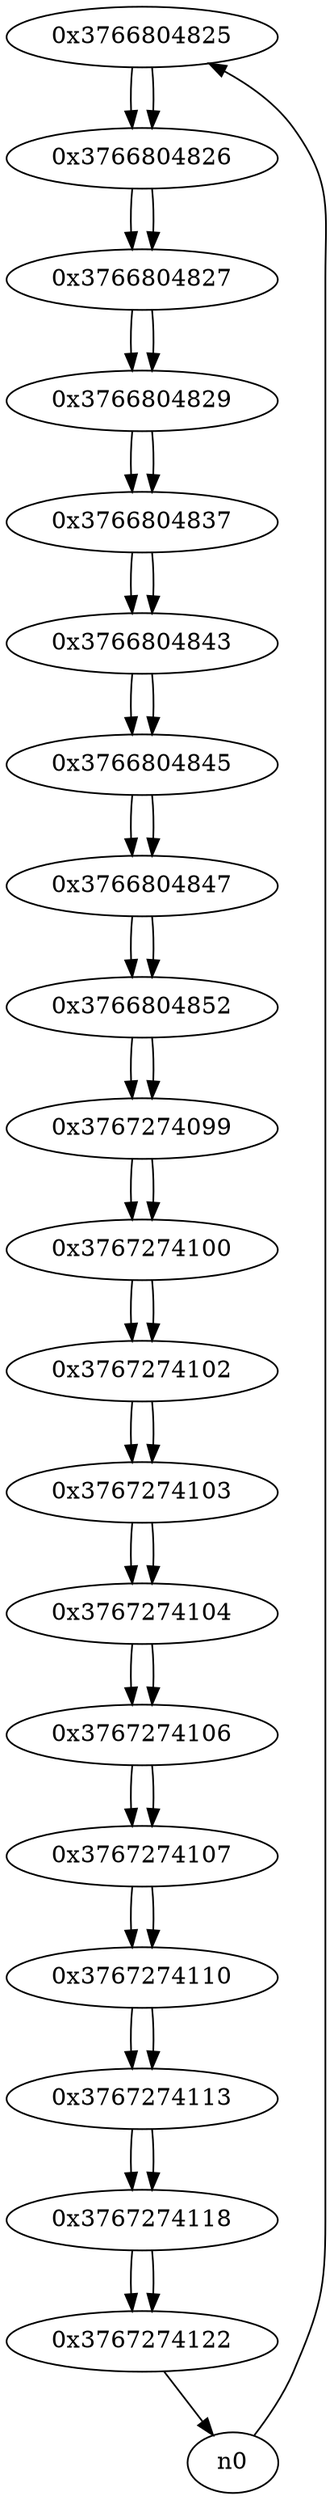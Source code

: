 digraph G{
/* nodes */
  n1 [label="0x3766804825"]
  n2 [label="0x3766804826"]
  n3 [label="0x3766804827"]
  n4 [label="0x3766804829"]
  n5 [label="0x3766804837"]
  n6 [label="0x3766804843"]
  n7 [label="0x3766804845"]
  n8 [label="0x3766804847"]
  n9 [label="0x3766804852"]
  n10 [label="0x3767274099"]
  n11 [label="0x3767274100"]
  n12 [label="0x3767274102"]
  n13 [label="0x3767274103"]
  n14 [label="0x3767274104"]
  n15 [label="0x3767274106"]
  n16 [label="0x3767274107"]
  n17 [label="0x3767274110"]
  n18 [label="0x3767274113"]
  n19 [label="0x3767274118"]
  n20 [label="0x3767274122"]
/* edges */
n1 -> n2;
n0 -> n1;
n2 -> n3;
n1 -> n2;
n3 -> n4;
n2 -> n3;
n4 -> n5;
n3 -> n4;
n5 -> n6;
n4 -> n5;
n6 -> n7;
n5 -> n6;
n7 -> n8;
n6 -> n7;
n8 -> n9;
n7 -> n8;
n9 -> n10;
n8 -> n9;
n10 -> n11;
n9 -> n10;
n11 -> n12;
n10 -> n11;
n12 -> n13;
n11 -> n12;
n13 -> n14;
n12 -> n13;
n14 -> n15;
n13 -> n14;
n15 -> n16;
n14 -> n15;
n16 -> n17;
n15 -> n16;
n17 -> n18;
n16 -> n17;
n18 -> n19;
n17 -> n18;
n19 -> n20;
n18 -> n19;
n20 -> n0;
n19 -> n20;
}
